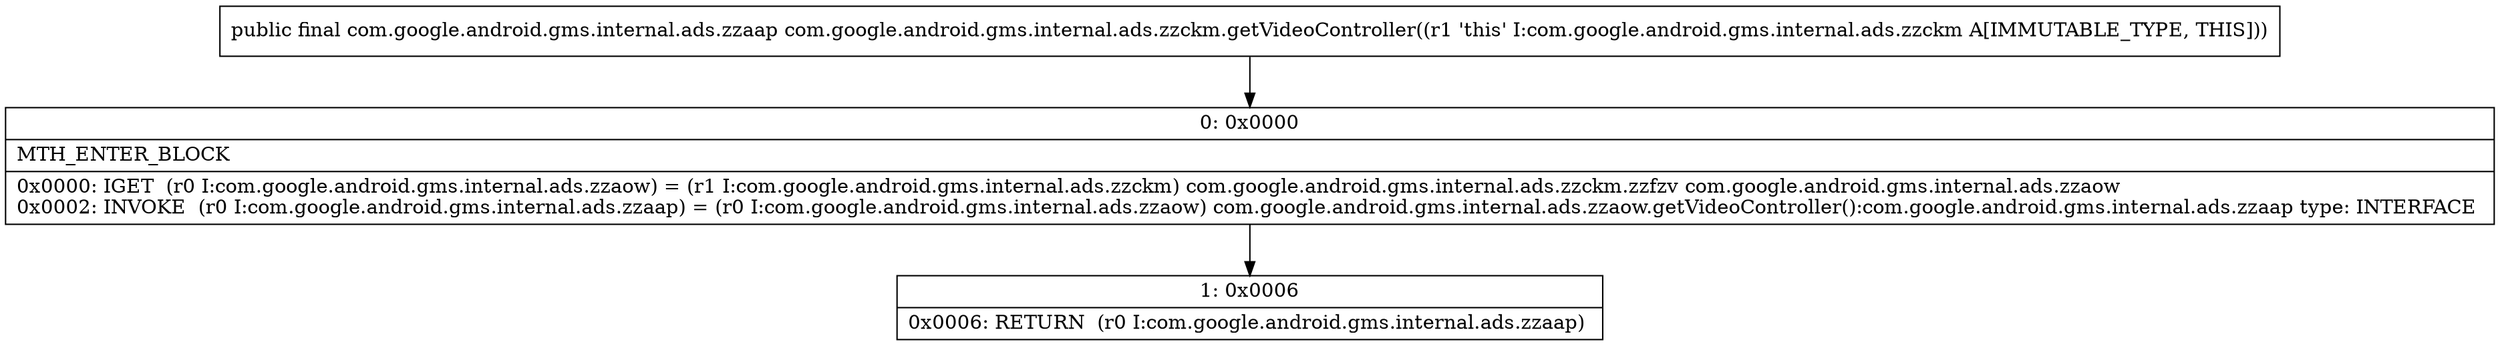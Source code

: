 digraph "CFG forcom.google.android.gms.internal.ads.zzckm.getVideoController()Lcom\/google\/android\/gms\/internal\/ads\/zzaap;" {
Node_0 [shape=record,label="{0\:\ 0x0000|MTH_ENTER_BLOCK\l|0x0000: IGET  (r0 I:com.google.android.gms.internal.ads.zzaow) = (r1 I:com.google.android.gms.internal.ads.zzckm) com.google.android.gms.internal.ads.zzckm.zzfzv com.google.android.gms.internal.ads.zzaow \l0x0002: INVOKE  (r0 I:com.google.android.gms.internal.ads.zzaap) = (r0 I:com.google.android.gms.internal.ads.zzaow) com.google.android.gms.internal.ads.zzaow.getVideoController():com.google.android.gms.internal.ads.zzaap type: INTERFACE \l}"];
Node_1 [shape=record,label="{1\:\ 0x0006|0x0006: RETURN  (r0 I:com.google.android.gms.internal.ads.zzaap) \l}"];
MethodNode[shape=record,label="{public final com.google.android.gms.internal.ads.zzaap com.google.android.gms.internal.ads.zzckm.getVideoController((r1 'this' I:com.google.android.gms.internal.ads.zzckm A[IMMUTABLE_TYPE, THIS])) }"];
MethodNode -> Node_0;
Node_0 -> Node_1;
}

